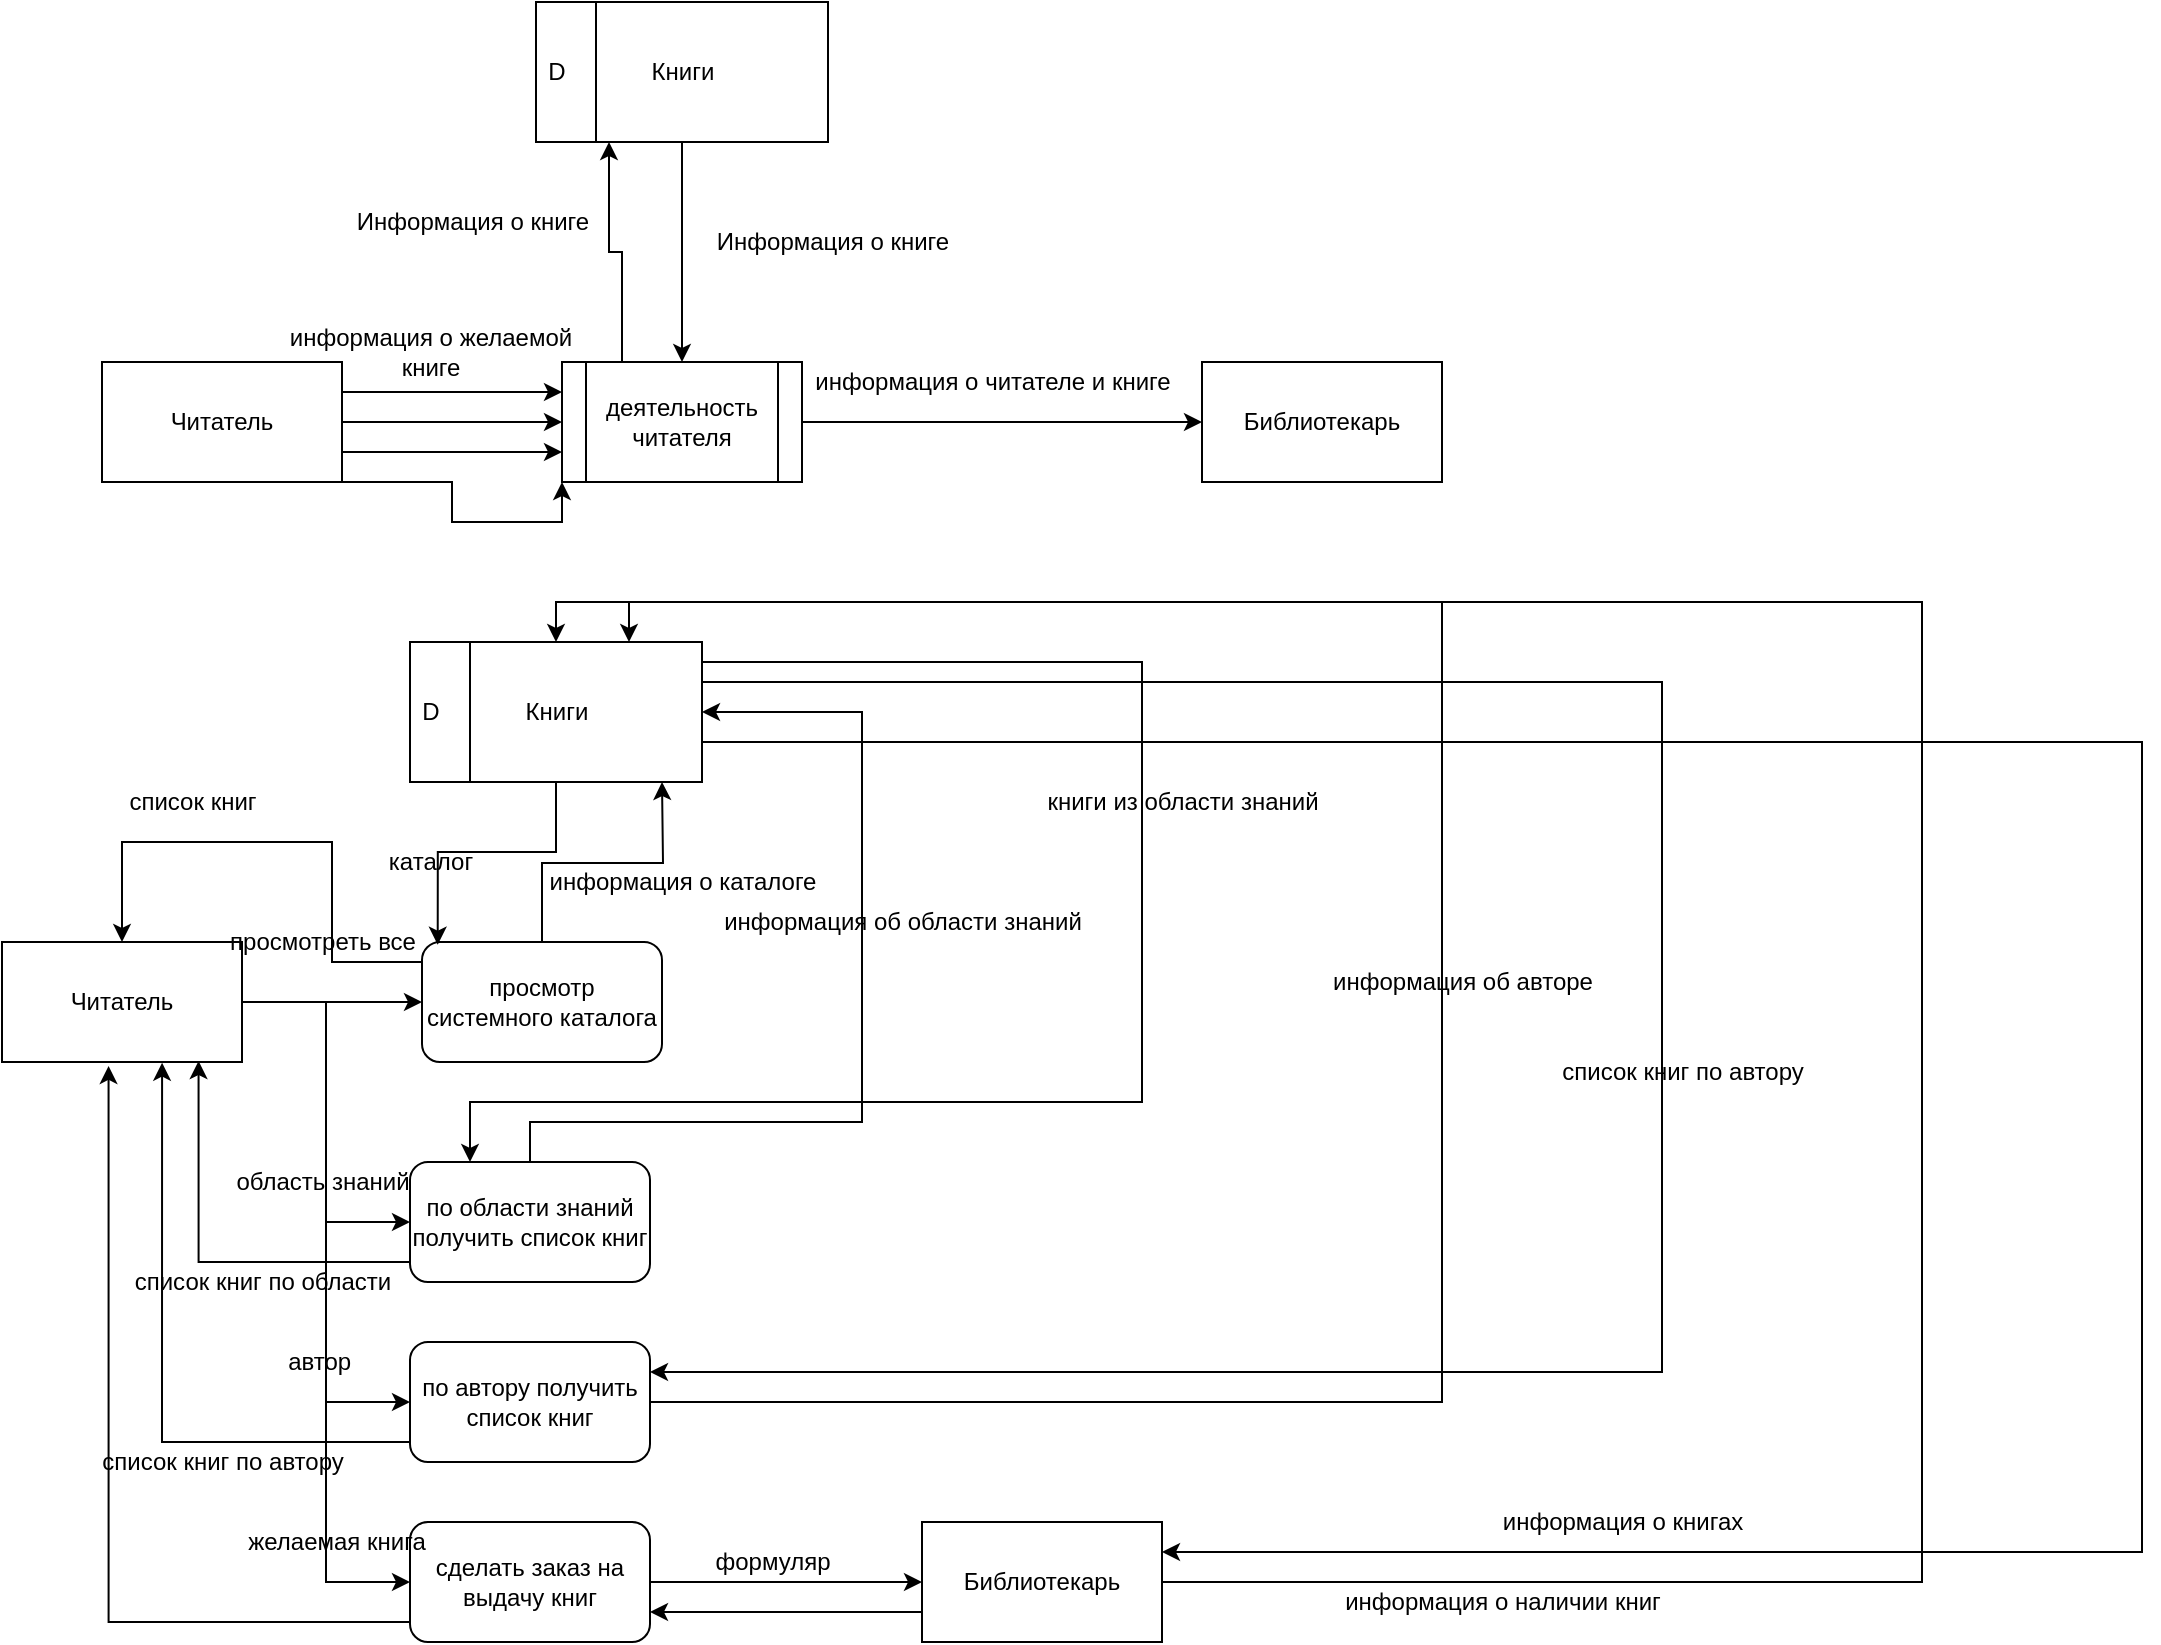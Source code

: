 <mxfile version="17.4.5" type="device"><diagram id="cFjaNuBFk0SIlM-sI6CR" name="Page-1"><mxGraphModel dx="1185" dy="643" grid="1" gridSize="10" guides="1" tooltips="1" connect="1" arrows="1" fold="1" page="1" pageScale="1" pageWidth="827" pageHeight="1169" math="0" shadow="0"><root><mxCell id="0"/><mxCell id="1" parent="0"/><mxCell id="zyYJa_DBD6-bACakwhEf-13" style="edgeStyle=orthogonalEdgeStyle;rounded=0;orthogonalLoop=1;jettySize=auto;html=1;entryX=0;entryY=0.5;entryDx=0;entryDy=0;" edge="1" parent="1" source="zyYJa_DBD6-bACakwhEf-1" target="zyYJa_DBD6-bACakwhEf-3"><mxGeometry relative="1" as="geometry"/></mxCell><mxCell id="zyYJa_DBD6-bACakwhEf-1" value="деятельность читателя" style="shape=process;whiteSpace=wrap;html=1;backgroundOutline=1;" vertex="1" parent="1"><mxGeometry x="320" y="220" width="120" height="60" as="geometry"/></mxCell><mxCell id="zyYJa_DBD6-bACakwhEf-4" value="" style="edgeStyle=orthogonalEdgeStyle;rounded=0;orthogonalLoop=1;jettySize=auto;html=1;" edge="1" parent="1" source="zyYJa_DBD6-bACakwhEf-2" target="zyYJa_DBD6-bACakwhEf-1"><mxGeometry relative="1" as="geometry"/></mxCell><mxCell id="zyYJa_DBD6-bACakwhEf-65" style="edgeStyle=orthogonalEdgeStyle;rounded=0;orthogonalLoop=1;jettySize=auto;html=1;entryX=0;entryY=0.75;entryDx=0;entryDy=0;" edge="1" parent="1" source="zyYJa_DBD6-bACakwhEf-2" target="zyYJa_DBD6-bACakwhEf-1"><mxGeometry relative="1" as="geometry"><Array as="points"><mxPoint x="240" y="265"/><mxPoint x="240" y="265"/></Array></mxGeometry></mxCell><mxCell id="zyYJa_DBD6-bACakwhEf-66" style="edgeStyle=orthogonalEdgeStyle;rounded=0;orthogonalLoop=1;jettySize=auto;html=1;entryX=0;entryY=1;entryDx=0;entryDy=0;" edge="1" parent="1" source="zyYJa_DBD6-bACakwhEf-2" target="zyYJa_DBD6-bACakwhEf-1"><mxGeometry relative="1" as="geometry"><Array as="points"><mxPoint x="265" y="280"/><mxPoint x="265" y="300"/><mxPoint x="320" y="300"/></Array></mxGeometry></mxCell><mxCell id="zyYJa_DBD6-bACakwhEf-67" style="edgeStyle=orthogonalEdgeStyle;rounded=0;orthogonalLoop=1;jettySize=auto;html=1;entryX=0;entryY=0.25;entryDx=0;entryDy=0;" edge="1" parent="1" source="zyYJa_DBD6-bACakwhEf-2" target="zyYJa_DBD6-bACakwhEf-1"><mxGeometry relative="1" as="geometry"><Array as="points"><mxPoint x="240" y="235"/><mxPoint x="240" y="235"/></Array></mxGeometry></mxCell><mxCell id="zyYJa_DBD6-bACakwhEf-2" value="Читатель" style="rounded=0;whiteSpace=wrap;html=1;" vertex="1" parent="1"><mxGeometry x="90" y="220" width="120" height="60" as="geometry"/></mxCell><mxCell id="zyYJa_DBD6-bACakwhEf-3" value="Библиотекарь" style="rounded=0;whiteSpace=wrap;html=1;" vertex="1" parent="1"><mxGeometry x="640" y="220" width="120" height="60" as="geometry"/></mxCell><mxCell id="zyYJa_DBD6-bACakwhEf-8" style="edgeStyle=orthogonalEdgeStyle;rounded=0;orthogonalLoop=1;jettySize=auto;html=1;" edge="1" parent="1" source="zyYJa_DBD6-bACakwhEf-6" target="zyYJa_DBD6-bACakwhEf-1"><mxGeometry relative="1" as="geometry"/></mxCell><mxCell id="zyYJa_DBD6-bACakwhEf-6" value="" style="swimlane;horizontal=0;startSize=30;" vertex="1" parent="1"><mxGeometry x="307" y="40" width="146" height="70" as="geometry"/></mxCell><mxCell id="zyYJa_DBD6-bACakwhEf-7" value="D" style="text;html=1;align=center;verticalAlign=middle;resizable=0;points=[];autosize=1;strokeColor=none;fillColor=none;" vertex="1" parent="zyYJa_DBD6-bACakwhEf-6"><mxGeometry y="25" width="20" height="20" as="geometry"/></mxCell><mxCell id="zyYJa_DBD6-bACakwhEf-10" value="Книги" style="text;html=1;align=center;verticalAlign=middle;resizable=0;points=[];autosize=1;strokeColor=none;fillColor=none;" vertex="1" parent="zyYJa_DBD6-bACakwhEf-6"><mxGeometry x="48" y="25" width="50" height="20" as="geometry"/></mxCell><mxCell id="zyYJa_DBD6-bACakwhEf-11" value="информация о желаемой&lt;br&gt;книге" style="text;html=1;align=center;verticalAlign=middle;resizable=0;points=[];autosize=1;strokeColor=none;fillColor=none;" vertex="1" parent="1"><mxGeometry x="174" y="200" width="160" height="30" as="geometry"/></mxCell><mxCell id="zyYJa_DBD6-bACakwhEf-12" value="Информация о книге" style="text;html=1;align=center;verticalAlign=middle;resizable=0;points=[];autosize=1;strokeColor=none;fillColor=none;" vertex="1" parent="1"><mxGeometry x="390" y="150" width="130" height="20" as="geometry"/></mxCell><mxCell id="zyYJa_DBD6-bACakwhEf-14" value="информация о читателе и книге" style="text;html=1;align=center;verticalAlign=middle;resizable=0;points=[];autosize=1;strokeColor=none;fillColor=none;" vertex="1" parent="1"><mxGeometry x="440" y="220" width="190" height="20" as="geometry"/></mxCell><mxCell id="zyYJa_DBD6-bACakwhEf-22" style="edgeStyle=orthogonalEdgeStyle;rounded=0;orthogonalLoop=1;jettySize=auto;html=1;" edge="1" parent="1" source="zyYJa_DBD6-bACakwhEf-15" target="zyYJa_DBD6-bACakwhEf-18"><mxGeometry relative="1" as="geometry"/></mxCell><mxCell id="zyYJa_DBD6-bACakwhEf-29" style="edgeStyle=orthogonalEdgeStyle;rounded=0;orthogonalLoop=1;jettySize=auto;html=1;entryX=0;entryY=0.5;entryDx=0;entryDy=0;" edge="1" parent="1" source="zyYJa_DBD6-bACakwhEf-15" target="zyYJa_DBD6-bACakwhEf-28"><mxGeometry relative="1" as="geometry"/></mxCell><mxCell id="zyYJa_DBD6-bACakwhEf-35" style="edgeStyle=orthogonalEdgeStyle;rounded=0;orthogonalLoop=1;jettySize=auto;html=1;entryX=0;entryY=0.5;entryDx=0;entryDy=0;" edge="1" parent="1" source="zyYJa_DBD6-bACakwhEf-15" target="zyYJa_DBD6-bACakwhEf-34"><mxGeometry relative="1" as="geometry"/></mxCell><mxCell id="zyYJa_DBD6-bACakwhEf-41" style="edgeStyle=orthogonalEdgeStyle;rounded=0;orthogonalLoop=1;jettySize=auto;html=1;entryX=0;entryY=0.5;entryDx=0;entryDy=0;" edge="1" parent="1" source="zyYJa_DBD6-bACakwhEf-15" target="zyYJa_DBD6-bACakwhEf-40"><mxGeometry relative="1" as="geometry"/></mxCell><mxCell id="zyYJa_DBD6-bACakwhEf-15" value="Читатель" style="rounded=0;whiteSpace=wrap;html=1;" vertex="1" parent="1"><mxGeometry x="40" y="510" width="120" height="60" as="geometry"/></mxCell><mxCell id="zyYJa_DBD6-bACakwhEf-16" style="edgeStyle=orthogonalEdgeStyle;rounded=0;orthogonalLoop=1;jettySize=auto;html=1;exitX=0.25;exitY=0;exitDx=0;exitDy=0;entryX=0.25;entryY=1;entryDx=0;entryDy=0;" edge="1" parent="1" source="zyYJa_DBD6-bACakwhEf-1" target="zyYJa_DBD6-bACakwhEf-6"><mxGeometry relative="1" as="geometry"><mxPoint x="340.0" y="150" as="sourcePoint"/><mxPoint x="160" y="170" as="targetPoint"/></mxGeometry></mxCell><mxCell id="zyYJa_DBD6-bACakwhEf-17" value="Информация о книге" style="text;html=1;align=center;verticalAlign=middle;resizable=0;points=[];autosize=1;strokeColor=none;fillColor=none;" vertex="1" parent="1"><mxGeometry x="210" y="140" width="130" height="20" as="geometry"/></mxCell><mxCell id="zyYJa_DBD6-bACakwhEf-24" style="edgeStyle=orthogonalEdgeStyle;rounded=0;orthogonalLoop=1;jettySize=auto;html=1;" edge="1" parent="1" source="zyYJa_DBD6-bACakwhEf-18"><mxGeometry relative="1" as="geometry"><mxPoint x="370" y="430" as="targetPoint"/></mxGeometry></mxCell><mxCell id="zyYJa_DBD6-bACakwhEf-63" style="edgeStyle=orthogonalEdgeStyle;rounded=0;orthogonalLoop=1;jettySize=auto;html=1;entryX=0.5;entryY=0;entryDx=0;entryDy=0;" edge="1" parent="1" source="zyYJa_DBD6-bACakwhEf-18" target="zyYJa_DBD6-bACakwhEf-15"><mxGeometry relative="1" as="geometry"><Array as="points"><mxPoint x="205" y="520"/><mxPoint x="205" y="460"/><mxPoint x="100" y="460"/></Array></mxGeometry></mxCell><mxCell id="zyYJa_DBD6-bACakwhEf-18" value="просмотр системного каталога" style="rounded=1;whiteSpace=wrap;html=1;" vertex="1" parent="1"><mxGeometry x="250" y="510" width="120" height="60" as="geometry"/></mxCell><mxCell id="zyYJa_DBD6-bACakwhEf-26" style="edgeStyle=orthogonalEdgeStyle;rounded=0;orthogonalLoop=1;jettySize=auto;html=1;entryX=1.026;entryY=0.567;entryDx=0;entryDy=0;entryPerimeter=0;" edge="1" parent="1" source="zyYJa_DBD6-bACakwhEf-19" target="zyYJa_DBD6-bACakwhEf-23"><mxGeometry relative="1" as="geometry"/></mxCell><mxCell id="zyYJa_DBD6-bACakwhEf-32" style="edgeStyle=orthogonalEdgeStyle;rounded=0;orthogonalLoop=1;jettySize=auto;html=1;entryX=0.25;entryY=0;entryDx=0;entryDy=0;" edge="1" parent="1" source="zyYJa_DBD6-bACakwhEf-19" target="zyYJa_DBD6-bACakwhEf-28"><mxGeometry relative="1" as="geometry"><Array as="points"><mxPoint x="610" y="370"/><mxPoint x="610" y="590"/><mxPoint x="274" y="590"/></Array></mxGeometry></mxCell><mxCell id="zyYJa_DBD6-bACakwhEf-38" style="edgeStyle=orthogonalEdgeStyle;rounded=0;orthogonalLoop=1;jettySize=auto;html=1;entryX=1;entryY=0.25;entryDx=0;entryDy=0;" edge="1" parent="1" source="zyYJa_DBD6-bACakwhEf-19" target="zyYJa_DBD6-bACakwhEf-34"><mxGeometry relative="1" as="geometry"><Array as="points"><mxPoint x="870" y="380"/><mxPoint x="870" y="725"/></Array></mxGeometry></mxCell><mxCell id="zyYJa_DBD6-bACakwhEf-47" style="edgeStyle=orthogonalEdgeStyle;rounded=0;orthogonalLoop=1;jettySize=auto;html=1;entryX=1;entryY=0.25;entryDx=0;entryDy=0;" edge="1" parent="1" source="zyYJa_DBD6-bACakwhEf-19" target="zyYJa_DBD6-bACakwhEf-42"><mxGeometry relative="1" as="geometry"><Array as="points"><mxPoint x="1110" y="410"/><mxPoint x="1110" y="815"/></Array></mxGeometry></mxCell><mxCell id="zyYJa_DBD6-bACakwhEf-19" value="" style="swimlane;horizontal=0;startSize=30;" vertex="1" parent="1"><mxGeometry x="244" y="360" width="146" height="70" as="geometry"/></mxCell><mxCell id="zyYJa_DBD6-bACakwhEf-20" value="D" style="text;html=1;align=center;verticalAlign=middle;resizable=0;points=[];autosize=1;strokeColor=none;fillColor=none;" vertex="1" parent="zyYJa_DBD6-bACakwhEf-19"><mxGeometry y="25" width="20" height="20" as="geometry"/></mxCell><mxCell id="zyYJa_DBD6-bACakwhEf-21" value="Книги" style="text;html=1;align=center;verticalAlign=middle;resizable=0;points=[];autosize=1;strokeColor=none;fillColor=none;" vertex="1" parent="zyYJa_DBD6-bACakwhEf-19"><mxGeometry x="48" y="25" width="50" height="20" as="geometry"/></mxCell><mxCell id="zyYJa_DBD6-bACakwhEf-23" value="просмотреть все" style="text;html=1;align=center;verticalAlign=middle;resizable=0;points=[];autosize=1;strokeColor=none;fillColor=none;" vertex="1" parent="1"><mxGeometry x="145" y="500" width="110" height="20" as="geometry"/></mxCell><mxCell id="zyYJa_DBD6-bACakwhEf-25" value="информация о каталоге" style="text;html=1;align=center;verticalAlign=middle;resizable=0;points=[];autosize=1;strokeColor=none;fillColor=none;" vertex="1" parent="1"><mxGeometry x="305" y="470" width="150" height="20" as="geometry"/></mxCell><mxCell id="zyYJa_DBD6-bACakwhEf-27" value="каталог" style="text;html=1;align=center;verticalAlign=middle;resizable=0;points=[];autosize=1;strokeColor=none;fillColor=none;" vertex="1" parent="1"><mxGeometry x="224" y="460" width="60" height="20" as="geometry"/></mxCell><mxCell id="zyYJa_DBD6-bACakwhEf-30" style="edgeStyle=orthogonalEdgeStyle;rounded=0;orthogonalLoop=1;jettySize=auto;html=1;entryX=1;entryY=0.5;entryDx=0;entryDy=0;" edge="1" parent="1" source="zyYJa_DBD6-bACakwhEf-28" target="zyYJa_DBD6-bACakwhEf-19"><mxGeometry relative="1" as="geometry"><Array as="points"><mxPoint x="304" y="600"/><mxPoint x="470" y="600"/><mxPoint x="470" y="395"/></Array></mxGeometry></mxCell><mxCell id="zyYJa_DBD6-bACakwhEf-60" style="edgeStyle=orthogonalEdgeStyle;rounded=0;orthogonalLoop=1;jettySize=auto;html=1;entryX=0.819;entryY=0.992;entryDx=0;entryDy=0;entryPerimeter=0;" edge="1" parent="1" source="zyYJa_DBD6-bACakwhEf-28" target="zyYJa_DBD6-bACakwhEf-15"><mxGeometry relative="1" as="geometry"><Array as="points"><mxPoint x="138" y="670"/></Array></mxGeometry></mxCell><mxCell id="zyYJa_DBD6-bACakwhEf-28" value="по области знаний получить список книг" style="rounded=1;whiteSpace=wrap;html=1;" vertex="1" parent="1"><mxGeometry x="244" y="620" width="120" height="60" as="geometry"/></mxCell><mxCell id="zyYJa_DBD6-bACakwhEf-31" value="информация об области знаний" style="text;html=1;align=center;verticalAlign=middle;resizable=0;points=[];autosize=1;strokeColor=none;fillColor=none;" vertex="1" parent="1"><mxGeometry x="395" y="490" width="190" height="20" as="geometry"/></mxCell><mxCell id="zyYJa_DBD6-bACakwhEf-33" value="книги из области знаний" style="text;html=1;align=center;verticalAlign=middle;resizable=0;points=[];autosize=1;strokeColor=none;fillColor=none;" vertex="1" parent="1"><mxGeometry x="555" y="430" width="150" height="20" as="geometry"/></mxCell><mxCell id="zyYJa_DBD6-bACakwhEf-36" style="edgeStyle=orthogonalEdgeStyle;rounded=0;orthogonalLoop=1;jettySize=auto;html=1;entryX=0.5;entryY=0;entryDx=0;entryDy=0;" edge="1" parent="1" source="zyYJa_DBD6-bACakwhEf-34" target="zyYJa_DBD6-bACakwhEf-19"><mxGeometry relative="1" as="geometry"><Array as="points"><mxPoint x="760" y="740"/><mxPoint x="760" y="340"/><mxPoint x="317" y="340"/></Array></mxGeometry></mxCell><mxCell id="zyYJa_DBD6-bACakwhEf-59" style="edgeStyle=orthogonalEdgeStyle;rounded=0;orthogonalLoop=1;jettySize=auto;html=1;entryX=0.667;entryY=1.006;entryDx=0;entryDy=0;entryPerimeter=0;" edge="1" parent="1" source="zyYJa_DBD6-bACakwhEf-34" target="zyYJa_DBD6-bACakwhEf-15"><mxGeometry relative="1" as="geometry"><Array as="points"><mxPoint x="120" y="760"/></Array></mxGeometry></mxCell><mxCell id="zyYJa_DBD6-bACakwhEf-34" value="по автору получить список книг" style="rounded=1;whiteSpace=wrap;html=1;" vertex="1" parent="1"><mxGeometry x="244" y="710" width="120" height="60" as="geometry"/></mxCell><mxCell id="zyYJa_DBD6-bACakwhEf-37" value="информация об авторе" style="text;html=1;align=center;verticalAlign=middle;resizable=0;points=[];autosize=1;strokeColor=none;fillColor=none;" vertex="1" parent="1"><mxGeometry x="695" y="520" width="150" height="20" as="geometry"/></mxCell><mxCell id="zyYJa_DBD6-bACakwhEf-39" value="список книг по автору" style="text;html=1;align=center;verticalAlign=middle;resizable=0;points=[];autosize=1;strokeColor=none;fillColor=none;" vertex="1" parent="1"><mxGeometry x="810" y="565" width="140" height="20" as="geometry"/></mxCell><mxCell id="zyYJa_DBD6-bACakwhEf-43" style="edgeStyle=orthogonalEdgeStyle;rounded=0;orthogonalLoop=1;jettySize=auto;html=1;entryX=0;entryY=0.5;entryDx=0;entryDy=0;" edge="1" parent="1" source="zyYJa_DBD6-bACakwhEf-40" target="zyYJa_DBD6-bACakwhEf-42"><mxGeometry relative="1" as="geometry"/></mxCell><mxCell id="zyYJa_DBD6-bACakwhEf-58" style="edgeStyle=orthogonalEdgeStyle;rounded=0;orthogonalLoop=1;jettySize=auto;html=1;entryX=0.444;entryY=1.033;entryDx=0;entryDy=0;entryPerimeter=0;" edge="1" parent="1" source="zyYJa_DBD6-bACakwhEf-40" target="zyYJa_DBD6-bACakwhEf-15"><mxGeometry relative="1" as="geometry"><Array as="points"><mxPoint x="93" y="850"/></Array></mxGeometry></mxCell><mxCell id="zyYJa_DBD6-bACakwhEf-40" value="сделать заказ на выдачу книг" style="rounded=1;whiteSpace=wrap;html=1;" vertex="1" parent="1"><mxGeometry x="244" y="800" width="120" height="60" as="geometry"/></mxCell><mxCell id="zyYJa_DBD6-bACakwhEf-45" style="edgeStyle=orthogonalEdgeStyle;rounded=0;orthogonalLoop=1;jettySize=auto;html=1;entryX=0.75;entryY=0;entryDx=0;entryDy=0;" edge="1" parent="1" source="zyYJa_DBD6-bACakwhEf-42" target="zyYJa_DBD6-bACakwhEf-19"><mxGeometry relative="1" as="geometry"><Array as="points"><mxPoint x="1000" y="830"/><mxPoint x="1000" y="340"/><mxPoint x="354" y="340"/></Array></mxGeometry></mxCell><mxCell id="zyYJa_DBD6-bACakwhEf-57" style="edgeStyle=orthogonalEdgeStyle;rounded=0;orthogonalLoop=1;jettySize=auto;html=1;entryX=1;entryY=0.75;entryDx=0;entryDy=0;" edge="1" parent="1" source="zyYJa_DBD6-bACakwhEf-42" target="zyYJa_DBD6-bACakwhEf-40"><mxGeometry relative="1" as="geometry"><Array as="points"><mxPoint x="460" y="845"/><mxPoint x="460" y="845"/></Array></mxGeometry></mxCell><mxCell id="zyYJa_DBD6-bACakwhEf-42" value="Библиотекарь" style="rounded=0;whiteSpace=wrap;html=1;" vertex="1" parent="1"><mxGeometry x="500" y="800" width="120" height="60" as="geometry"/></mxCell><mxCell id="zyYJa_DBD6-bACakwhEf-44" value="формуляр" style="text;html=1;align=center;verticalAlign=middle;resizable=0;points=[];autosize=1;strokeColor=none;fillColor=none;" vertex="1" parent="1"><mxGeometry x="390" y="810" width="70" height="20" as="geometry"/></mxCell><mxCell id="zyYJa_DBD6-bACakwhEf-46" value="информация о наличии книг" style="text;html=1;align=center;verticalAlign=middle;resizable=0;points=[];autosize=1;strokeColor=none;fillColor=none;" vertex="1" parent="1"><mxGeometry x="705" y="830" width="170" height="20" as="geometry"/></mxCell><mxCell id="zyYJa_DBD6-bACakwhEf-48" value="информация о книгах" style="text;html=1;align=center;verticalAlign=middle;resizable=0;points=[];autosize=1;strokeColor=none;fillColor=none;" vertex="1" parent="1"><mxGeometry x="780" y="790" width="140" height="20" as="geometry"/></mxCell><mxCell id="zyYJa_DBD6-bACakwhEf-54" value="область знаний" style="text;html=1;align=center;verticalAlign=middle;resizable=0;points=[];autosize=1;strokeColor=none;fillColor=none;" vertex="1" parent="1"><mxGeometry x="150" y="620" width="100" height="20" as="geometry"/></mxCell><mxCell id="zyYJa_DBD6-bACakwhEf-55" value="автор&amp;nbsp;" style="text;html=1;align=center;verticalAlign=middle;resizable=0;points=[];autosize=1;strokeColor=none;fillColor=none;" vertex="1" parent="1"><mxGeometry x="175" y="710" width="50" height="20" as="geometry"/></mxCell><mxCell id="zyYJa_DBD6-bACakwhEf-56" value="желаемая книга" style="text;html=1;align=center;verticalAlign=middle;resizable=0;points=[];autosize=1;strokeColor=none;fillColor=none;" vertex="1" parent="1"><mxGeometry x="157" y="800" width="100" height="20" as="geometry"/></mxCell><mxCell id="zyYJa_DBD6-bACakwhEf-61" value="список книг по области" style="text;html=1;align=center;verticalAlign=middle;resizable=0;points=[];autosize=1;strokeColor=none;fillColor=none;" vertex="1" parent="1"><mxGeometry x="100" y="670" width="140" height="20" as="geometry"/></mxCell><mxCell id="zyYJa_DBD6-bACakwhEf-62" value="список книг по автору" style="text;html=1;align=center;verticalAlign=middle;resizable=0;points=[];autosize=1;strokeColor=none;fillColor=none;" vertex="1" parent="1"><mxGeometry x="80" y="760" width="140" height="20" as="geometry"/></mxCell><mxCell id="zyYJa_DBD6-bACakwhEf-64" value="список книг" style="text;html=1;align=center;verticalAlign=middle;resizable=0;points=[];autosize=1;strokeColor=none;fillColor=none;" vertex="1" parent="1"><mxGeometry x="95" y="430" width="80" height="20" as="geometry"/></mxCell></root></mxGraphModel></diagram></mxfile>